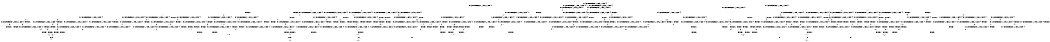 digraph BCG {
size = "7, 10.5";
center = TRUE;
node [shape = circle];
0 [peripheries = 2];
0 -> 1 [label = "EX !0 !ATOMIC_EXCH_BRANCH (1, +1, TRUE, +0, 2, TRUE) !{0}"];
0 -> 2 [label = "EX !2 !ATOMIC_EXCH_BRANCH (1, +0, FALSE, +0, 1, TRUE) !{0}"];
0 -> 3 [label = "EX !1 !ATOMIC_EXCH_BRANCH (1, +1, TRUE, +0, 2, TRUE) !{0}"];
0 -> 4 [label = "EX !0 !ATOMIC_EXCH_BRANCH (1, +1, TRUE, +0, 2, TRUE) !{0}"];
1 -> 5 [label = "EX !2 !ATOMIC_EXCH_BRANCH (1, +0, FALSE, +0, 1, FALSE) !{0}"];
1 -> 6 [label = "EX !1 !ATOMIC_EXCH_BRANCH (1, +1, TRUE, +0, 2, FALSE) !{0}"];
1 -> 7 [label = "TERMINATE !0"];
2 -> 2 [label = "EX !2 !ATOMIC_EXCH_BRANCH (1, +0, FALSE, +0, 1, TRUE) !{0}"];
2 -> 8 [label = "EX !0 !ATOMIC_EXCH_BRANCH (1, +1, TRUE, +0, 2, TRUE) !{0}"];
2 -> 9 [label = "EX !1 !ATOMIC_EXCH_BRANCH (1, +1, TRUE, +0, 2, TRUE) !{0}"];
2 -> 10 [label = "EX !0 !ATOMIC_EXCH_BRANCH (1, +1, TRUE, +0, 2, TRUE) !{0}"];
3 -> 6 [label = "EX !0 !ATOMIC_EXCH_BRANCH (1, +1, TRUE, +0, 2, FALSE) !{0}"];
3 -> 11 [label = "EX !2 !ATOMIC_EXCH_BRANCH (1, +0, FALSE, +0, 1, FALSE) !{0}"];
3 -> 12 [label = "TERMINATE !1"];
3 -> 13 [label = "EX !0 !ATOMIC_EXCH_BRANCH (1, +1, TRUE, +0, 2, FALSE) !{0}"];
4 -> 14 [label = "EX !2 !ATOMIC_EXCH_BRANCH (1, +0, FALSE, +0, 1, FALSE) !{0}"];
4 -> 13 [label = "EX !1 !ATOMIC_EXCH_BRANCH (1, +1, TRUE, +0, 2, FALSE) !{0}"];
4 -> 15 [label = "TERMINATE !0"];
5 -> 16 [label = "EX !1 !ATOMIC_EXCH_BRANCH (1, +1, TRUE, +0, 2, FALSE) !{0}"];
5 -> 17 [label = "TERMINATE !0"];
5 -> 18 [label = "TERMINATE !2"];
6 -> 19 [label = "EX !2 !ATOMIC_EXCH_BRANCH (1, +0, FALSE, +0, 1, FALSE) !{0}"];
6 -> 20 [label = "TERMINATE !0"];
6 -> 21 [label = "TERMINATE !1"];
7 -> 22 [label = "EX !1 !ATOMIC_EXCH_BRANCH (1, +1, TRUE, +0, 2, FALSE) !{1}"];
7 -> 23 [label = "EX !2 !ATOMIC_EXCH_BRANCH (1, +0, FALSE, +0, 1, FALSE) !{1}"];
7 -> 24 [label = "EX !1 !ATOMIC_EXCH_BRANCH (1, +1, TRUE, +0, 2, FALSE) !{1}"];
8 -> 5 [label = "EX !2 !ATOMIC_EXCH_BRANCH (1, +0, FALSE, +0, 1, FALSE) !{0}"];
8 -> 25 [label = "EX !1 !ATOMIC_EXCH_BRANCH (1, +1, TRUE, +0, 2, FALSE) !{0}"];
8 -> 26 [label = "TERMINATE !0"];
9 -> 11 [label = "EX !2 !ATOMIC_EXCH_BRANCH (1, +0, FALSE, +0, 1, FALSE) !{0}"];
9 -> 25 [label = "EX !0 !ATOMIC_EXCH_BRANCH (1, +1, TRUE, +0, 2, FALSE) !{0}"];
9 -> 27 [label = "TERMINATE !1"];
9 -> 28 [label = "EX !0 !ATOMIC_EXCH_BRANCH (1, +1, TRUE, +0, 2, FALSE) !{0}"];
10 -> 14 [label = "EX !2 !ATOMIC_EXCH_BRANCH (1, +0, FALSE, +0, 1, FALSE) !{0}"];
10 -> 28 [label = "EX !1 !ATOMIC_EXCH_BRANCH (1, +1, TRUE, +0, 2, FALSE) !{0}"];
10 -> 29 [label = "TERMINATE !0"];
11 -> 16 [label = "EX !0 !ATOMIC_EXCH_BRANCH (1, +1, TRUE, +0, 2, FALSE) !{0}"];
11 -> 30 [label = "TERMINATE !2"];
11 -> 31 [label = "TERMINATE !1"];
11 -> 32 [label = "EX !0 !ATOMIC_EXCH_BRANCH (1, +1, TRUE, +0, 2, FALSE) !{0}"];
12 -> 33 [label = "EX !0 !ATOMIC_EXCH_BRANCH (1, +1, TRUE, +0, 2, FALSE) !{0}"];
12 -> 34 [label = "EX !2 !ATOMIC_EXCH_BRANCH (1, +0, FALSE, +0, 1, FALSE) !{0}"];
12 -> 35 [label = "EX !0 !ATOMIC_EXCH_BRANCH (1, +1, TRUE, +0, 2, FALSE) !{0}"];
13 -> 36 [label = "EX !2 !ATOMIC_EXCH_BRANCH (1, +0, FALSE, +0, 1, FALSE) !{0}"];
13 -> 37 [label = "TERMINATE !0"];
13 -> 38 [label = "TERMINATE !1"];
14 -> 32 [label = "EX !1 !ATOMIC_EXCH_BRANCH (1, +1, TRUE, +0, 2, FALSE) !{0}"];
14 -> 39 [label = "TERMINATE !0"];
14 -> 40 [label = "TERMINATE !2"];
15 -> 41 [label = "EX !1 !ATOMIC_EXCH_BRANCH (1, +1, TRUE, +0, 2, FALSE) !{1}"];
15 -> 42 [label = "EX !2 !ATOMIC_EXCH_BRANCH (1, +0, FALSE, +0, 1, FALSE) !{1}"];
16 -> 43 [label = "TERMINATE !0"];
16 -> 44 [label = "TERMINATE !2"];
16 -> 45 [label = "TERMINATE !1"];
17 -> 46 [label = "EX !1 !ATOMIC_EXCH_BRANCH (1, +1, TRUE, +0, 2, FALSE) !{1}"];
17 -> 47 [label = "TERMINATE !2"];
17 -> 48 [label = "EX !1 !ATOMIC_EXCH_BRANCH (1, +1, TRUE, +0, 2, FALSE) !{1}"];
18 -> 49 [label = "EX !1 !ATOMIC_EXCH_BRANCH (1, +1, TRUE, +0, 2, FALSE) !{0}"];
18 -> 50 [label = "TERMINATE !0"];
19 -> 43 [label = "TERMINATE !0"];
19 -> 44 [label = "TERMINATE !2"];
19 -> 45 [label = "TERMINATE !1"];
20 -> 51 [label = "EX !2 !ATOMIC_EXCH_BRANCH (1, +0, FALSE, +0, 1, FALSE) !{1}"];
20 -> 52 [label = "TERMINATE !1"];
21 -> 53 [label = "EX !2 !ATOMIC_EXCH_BRANCH (1, +0, FALSE, +0, 1, FALSE) !{0}"];
21 -> 54 [label = "TERMINATE !0"];
22 -> 51 [label = "EX !2 !ATOMIC_EXCH_BRANCH (1, +0, FALSE, +0, 1, FALSE) !{1}"];
22 -> 52 [label = "TERMINATE !1"];
23 -> 46 [label = "EX !1 !ATOMIC_EXCH_BRANCH (1, +1, TRUE, +0, 2, FALSE) !{1}"];
23 -> 47 [label = "TERMINATE !2"];
23 -> 48 [label = "EX !1 !ATOMIC_EXCH_BRANCH (1, +1, TRUE, +0, 2, FALSE) !{1}"];
24 -> 55 [label = "EX !2 !ATOMIC_EXCH_BRANCH (1, +0, FALSE, +0, 1, FALSE) !{1}"];
24 -> 56 [label = "TERMINATE !1"];
25 -> 19 [label = "EX !2 !ATOMIC_EXCH_BRANCH (1, +0, FALSE, +0, 1, FALSE) !{0}"];
25 -> 57 [label = "TERMINATE !0"];
25 -> 58 [label = "TERMINATE !1"];
26 -> 23 [label = "EX !2 !ATOMIC_EXCH_BRANCH (1, +0, FALSE, +0, 1, FALSE) !{1}"];
26 -> 59 [label = "EX !1 !ATOMIC_EXCH_BRANCH (1, +1, TRUE, +0, 2, FALSE) !{1}"];
26 -> 60 [label = "EX !1 !ATOMIC_EXCH_BRANCH (1, +1, TRUE, +0, 2, FALSE) !{1}"];
27 -> 34 [label = "EX !2 !ATOMIC_EXCH_BRANCH (1, +0, FALSE, +0, 1, FALSE) !{0}"];
27 -> 61 [label = "EX !0 !ATOMIC_EXCH_BRANCH (1, +1, TRUE, +0, 2, FALSE) !{0}"];
27 -> 62 [label = "EX !0 !ATOMIC_EXCH_BRANCH (1, +1, TRUE, +0, 2, FALSE) !{0}"];
28 -> 36 [label = "EX !2 !ATOMIC_EXCH_BRANCH (1, +0, FALSE, +0, 1, FALSE) !{0}"];
28 -> 63 [label = "TERMINATE !0"];
28 -> 64 [label = "TERMINATE !1"];
29 -> 42 [label = "EX !2 !ATOMIC_EXCH_BRANCH (1, +0, FALSE, +0, 1, FALSE) !{1}"];
29 -> 65 [label = "EX !1 !ATOMIC_EXCH_BRANCH (1, +1, TRUE, +0, 2, FALSE) !{1}"];
30 -> 49 [label = "EX !0 !ATOMIC_EXCH_BRANCH (1, +1, TRUE, +0, 2, FALSE) !{0}"];
30 -> 66 [label = "TERMINATE !1"];
30 -> 67 [label = "EX !0 !ATOMIC_EXCH_BRANCH (1, +1, TRUE, +0, 2, FALSE) !{0}"];
31 -> 68 [label = "EX !0 !ATOMIC_EXCH_BRANCH (1, +1, TRUE, +0, 2, FALSE) !{0}"];
31 -> 69 [label = "TERMINATE !2"];
31 -> 70 [label = "EX !0 !ATOMIC_EXCH_BRANCH (1, +1, TRUE, +0, 2, FALSE) !{0}"];
32 -> 71 [label = "TERMINATE !0"];
32 -> 72 [label = "TERMINATE !2"];
32 -> 73 [label = "TERMINATE !1"];
33 -> 53 [label = "EX !2 !ATOMIC_EXCH_BRANCH (1, +0, FALSE, +0, 1, FALSE) !{0}"];
33 -> 54 [label = "TERMINATE !0"];
34 -> 68 [label = "EX !0 !ATOMIC_EXCH_BRANCH (1, +1, TRUE, +0, 2, FALSE) !{0}"];
34 -> 69 [label = "TERMINATE !2"];
34 -> 70 [label = "EX !0 !ATOMIC_EXCH_BRANCH (1, +1, TRUE, +0, 2, FALSE) !{0}"];
35 -> 74 [label = "EX !2 !ATOMIC_EXCH_BRANCH (1, +0, FALSE, +0, 1, FALSE) !{0}"];
35 -> 75 [label = "TERMINATE !0"];
36 -> 71 [label = "TERMINATE !0"];
36 -> 72 [label = "TERMINATE !2"];
36 -> 73 [label = "TERMINATE !1"];
37 -> 76 [label = "EX !2 !ATOMIC_EXCH_BRANCH (1, +0, FALSE, +0, 1, FALSE) !{1}"];
37 -> 77 [label = "TERMINATE !1"];
38 -> 74 [label = "EX !2 !ATOMIC_EXCH_BRANCH (1, +0, FALSE, +0, 1, FALSE) !{0}"];
38 -> 75 [label = "TERMINATE !0"];
39 -> 78 [label = "EX !1 !ATOMIC_EXCH_BRANCH (1, +1, TRUE, +0, 2, FALSE) !{1}"];
39 -> 79 [label = "TERMINATE !2"];
40 -> 67 [label = "EX !1 !ATOMIC_EXCH_BRANCH (1, +1, TRUE, +0, 2, FALSE) !{0}"];
40 -> 80 [label = "TERMINATE !0"];
41 -> 76 [label = "EX !2 !ATOMIC_EXCH_BRANCH (1, +0, FALSE, +0, 1, FALSE) !{1}"];
41 -> 77 [label = "TERMINATE !1"];
42 -> 78 [label = "EX !1 !ATOMIC_EXCH_BRANCH (1, +1, TRUE, +0, 2, FALSE) !{1}"];
42 -> 79 [label = "TERMINATE !2"];
43 -> 81 [label = "TERMINATE !2"];
43 -> 82 [label = "TERMINATE !1"];
44 -> 83 [label = "TERMINATE !0"];
44 -> 84 [label = "TERMINATE !1"];
45 -> 85 [label = "TERMINATE !0"];
45 -> 86 [label = "TERMINATE !2"];
46 -> 81 [label = "TERMINATE !2"];
46 -> 82 [label = "TERMINATE !1"];
47 -> 87 [label = "EX !1 !ATOMIC_EXCH_BRANCH (1, +1, TRUE, +0, 2, FALSE) !{1}"];
47 -> 88 [label = "EX !1 !ATOMIC_EXCH_BRANCH (1, +1, TRUE, +0, 2, FALSE) !{1}"];
48 -> 89 [label = "TERMINATE !2"];
48 -> 90 [label = "TERMINATE !1"];
49 -> 83 [label = "TERMINATE !0"];
49 -> 84 [label = "TERMINATE !1"];
50 -> 87 [label = "EX !1 !ATOMIC_EXCH_BRANCH (1, +1, TRUE, +0, 2, FALSE) !{1}"];
50 -> 88 [label = "EX !1 !ATOMIC_EXCH_BRANCH (1, +1, TRUE, +0, 2, FALSE) !{1}"];
51 -> 81 [label = "TERMINATE !2"];
51 -> 82 [label = "TERMINATE !1"];
52 -> 91 [label = "EX !2 !ATOMIC_EXCH_BRANCH (1, +0, FALSE, +0, 1, FALSE) !{2}"];
52 -> 92 [label = "EX !2 !ATOMIC_EXCH_BRANCH (1, +0, FALSE, +0, 1, FALSE) !{2}"];
53 -> 85 [label = "TERMINATE !0"];
53 -> 86 [label = "TERMINATE !2"];
54 -> 91 [label = "EX !2 !ATOMIC_EXCH_BRANCH (1, +0, FALSE, +0, 1, FALSE) !{2}"];
54 -> 92 [label = "EX !2 !ATOMIC_EXCH_BRANCH (1, +0, FALSE, +0, 1, FALSE) !{2}"];
55 -> 89 [label = "TERMINATE !2"];
55 -> 90 [label = "TERMINATE !1"];
56 -> 93 [label = "EX !2 !ATOMIC_EXCH_BRANCH (1, +0, FALSE, +0, 1, FALSE) !{2}"];
57 -> 51 [label = "EX !2 !ATOMIC_EXCH_BRANCH (1, +0, FALSE, +0, 1, FALSE) !{1}"];
57 -> 94 [label = "TERMINATE !1"];
58 -> 53 [label = "EX !2 !ATOMIC_EXCH_BRANCH (1, +0, FALSE, +0, 1, FALSE) !{0}"];
58 -> 95 [label = "TERMINATE !0"];
59 -> 51 [label = "EX !2 !ATOMIC_EXCH_BRANCH (1, +0, FALSE, +0, 1, FALSE) !{1}"];
59 -> 94 [label = "TERMINATE !1"];
60 -> 55 [label = "EX !2 !ATOMIC_EXCH_BRANCH (1, +0, FALSE, +0, 1, FALSE) !{1}"];
60 -> 96 [label = "TERMINATE !1"];
61 -> 53 [label = "EX !2 !ATOMIC_EXCH_BRANCH (1, +0, FALSE, +0, 1, FALSE) !{0}"];
61 -> 95 [label = "TERMINATE !0"];
62 -> 74 [label = "EX !2 !ATOMIC_EXCH_BRANCH (1, +0, FALSE, +0, 1, FALSE) !{0}"];
62 -> 97 [label = "TERMINATE !0"];
63 -> 76 [label = "EX !2 !ATOMIC_EXCH_BRANCH (1, +0, FALSE, +0, 1, FALSE) !{1}"];
63 -> 98 [label = "TERMINATE !1"];
64 -> 74 [label = "EX !2 !ATOMIC_EXCH_BRANCH (1, +0, FALSE, +0, 1, FALSE) !{0}"];
64 -> 97 [label = "TERMINATE !0"];
65 -> 76 [label = "EX !2 !ATOMIC_EXCH_BRANCH (1, +0, FALSE, +0, 1, FALSE) !{1}"];
65 -> 98 [label = "TERMINATE !1"];
66 -> 99 [label = "EX !0 !ATOMIC_EXCH_BRANCH (1, +1, TRUE, +0, 2, FALSE) !{0}"];
66 -> 100 [label = "EX !0 !ATOMIC_EXCH_BRANCH (1, +1, TRUE, +0, 2, FALSE) !{0}"];
67 -> 101 [label = "TERMINATE !0"];
67 -> 102 [label = "TERMINATE !1"];
68 -> 85 [label = "TERMINATE !0"];
68 -> 86 [label = "TERMINATE !2"];
69 -> 99 [label = "EX !0 !ATOMIC_EXCH_BRANCH (1, +1, TRUE, +0, 2, FALSE) !{0}"];
69 -> 100 [label = "EX !0 !ATOMIC_EXCH_BRANCH (1, +1, TRUE, +0, 2, FALSE) !{0}"];
70 -> 103 [label = "TERMINATE !0"];
70 -> 104 [label = "TERMINATE !2"];
71 -> 105 [label = "TERMINATE !2"];
71 -> 106 [label = "TERMINATE !1"];
72 -> 101 [label = "TERMINATE !0"];
72 -> 102 [label = "TERMINATE !1"];
73 -> 103 [label = "TERMINATE !0"];
73 -> 104 [label = "TERMINATE !2"];
74 -> 103 [label = "TERMINATE !0"];
74 -> 104 [label = "TERMINATE !2"];
75 -> 107 [label = "EX !2 !ATOMIC_EXCH_BRANCH (1, +0, FALSE, +0, 1, FALSE) !{2}"];
76 -> 105 [label = "TERMINATE !2"];
76 -> 106 [label = "TERMINATE !1"];
77 -> 107 [label = "EX !2 !ATOMIC_EXCH_BRANCH (1, +0, FALSE, +0, 1, FALSE) !{2}"];
78 -> 105 [label = "TERMINATE !2"];
78 -> 106 [label = "TERMINATE !1"];
79 -> 108 [label = "EX !1 !ATOMIC_EXCH_BRANCH (1, +1, TRUE, +0, 2, FALSE) !{1}"];
80 -> 108 [label = "EX !1 !ATOMIC_EXCH_BRANCH (1, +1, TRUE, +0, 2, FALSE) !{1}"];
81 -> 109 [label = "TERMINATE !1"];
82 -> 110 [label = "TERMINATE !2"];
83 -> 109 [label = "TERMINATE !1"];
84 -> 111 [label = "TERMINATE !0"];
85 -> 110 [label = "TERMINATE !2"];
86 -> 111 [label = "TERMINATE !0"];
87 -> 109 [label = "TERMINATE !1"];
88 -> 112 [label = "TERMINATE !1"];
89 -> 112 [label = "TERMINATE !1"];
90 -> 113 [label = "TERMINATE !2"];
91 -> 110 [label = "TERMINATE !2"];
92 -> 114 [label = "TERMINATE !2"];
93 -> 113 [label = "TERMINATE !2"];
94 -> 91 [label = "EX !2 !ATOMIC_EXCH_BRANCH (1, +0, FALSE, +0, 1, FALSE) !{2}"];
94 -> 92 [label = "EX !2 !ATOMIC_EXCH_BRANCH (1, +0, FALSE, +0, 1, FALSE) !{2}"];
95 -> 91 [label = "EX !2 !ATOMIC_EXCH_BRANCH (1, +0, FALSE, +0, 1, FALSE) !{2}"];
95 -> 92 [label = "EX !2 !ATOMIC_EXCH_BRANCH (1, +0, FALSE, +0, 1, FALSE) !{2}"];
96 -> 93 [label = "EX !2 !ATOMIC_EXCH_BRANCH (1, +0, FALSE, +0, 1, FALSE) !{2}"];
97 -> 107 [label = "EX !2 !ATOMIC_EXCH_BRANCH (1, +0, FALSE, +0, 1, FALSE) !{2}"];
98 -> 107 [label = "EX !2 !ATOMIC_EXCH_BRANCH (1, +0, FALSE, +0, 1, FALSE) !{2}"];
99 -> 111 [label = "TERMINATE !0"];
100 -> 115 [label = "TERMINATE !0"];
101 -> 116 [label = "TERMINATE !1"];
102 -> 115 [label = "TERMINATE !0"];
103 -> 117 [label = "TERMINATE !2"];
104 -> 115 [label = "TERMINATE !0"];
105 -> 116 [label = "TERMINATE !1"];
106 -> 117 [label = "TERMINATE !2"];
107 -> 117 [label = "TERMINATE !2"];
108 -> 116 [label = "TERMINATE !1"];
109 -> 118 [label = "exit"];
110 -> 118 [label = "exit"];
111 -> 118 [label = "exit"];
112 -> 119 [label = "exit"];
113 -> 119 [label = "exit"];
114 -> 120 [label = "exit"];
115 -> 121 [label = "exit"];
116 -> 121 [label = "exit"];
117 -> 121 [label = "exit"];
}
